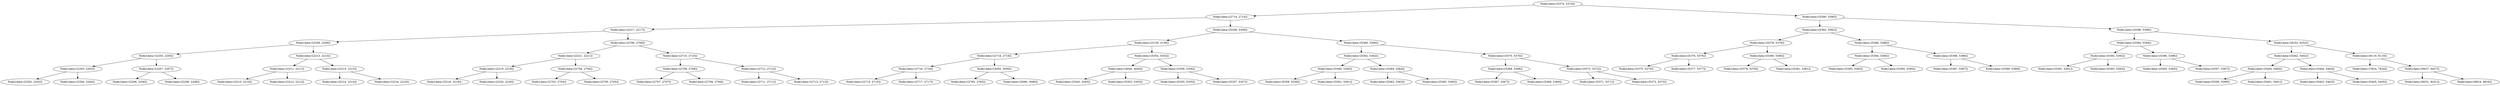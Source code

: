 digraph G{
1021720374 [label="Node{data=[5374, 5374]}"]
1021720374 -> 550145448
550145448 [label="Node{data=[2714, 2714]}"]
550145448 -> 2093052732
2093052732 [label="Node{data=[2217, 2217]}"]
2093052732 -> 225888110
225888110 [label="Node{data=[2209, 2209]}"]
225888110 -> 10751601
10751601 [label="Node{data=[2205, 2205]}"]
10751601 -> 1962370048
1962370048 [label="Node{data=[2203, 2203]}"]
1962370048 -> 64532785
64532785 [label="Node{data=[2202, 2202]}"]
1962370048 -> 950950803
950950803 [label="Node{data=[2204, 2204]}"]
10751601 -> 408493425
408493425 [label="Node{data=[2207, 2207]}"]
408493425 -> 1472314654
1472314654 [label="Node{data=[2206, 2206]}"]
408493425 -> 299290606
299290606 [label="Node{data=[2208, 2208]}"]
225888110 -> 1533963396
1533963396 [label="Node{data=[2213, 2213]}"]
1533963396 -> 193740813
193740813 [label="Node{data=[2211, 2211]}"]
193740813 -> 1367287087
1367287087 [label="Node{data=[2210, 2210]}"]
193740813 -> 1995516241
1995516241 [label="Node{data=[2212, 2212]}"]
1533963396 -> 1590915399
1590915399 [label="Node{data=[2215, 2215]}"]
1590915399 -> 926338744
926338744 [label="Node{data=[2214, 2214]}"]
1590915399 -> 524866348
524866348 [label="Node{data=[2216, 2216]}"]
2093052732 -> 1619843637
1619843637 [label="Node{data=[2706, 2706]}"]
1619843637 -> 630249002
630249002 [label="Node{data=[2221, 2221]}"]
630249002 -> 617778990
617778990 [label="Node{data=[2219, 2219]}"]
617778990 -> 2111502635
2111502635 [label="Node{data=[2218, 2218]}"]
617778990 -> 2063718871
2063718871 [label="Node{data=[2220, 2220]}"]
630249002 -> 1476616475
1476616475 [label="Node{data=[2704, 2704]}"]
1476616475 -> 1754803914
1754803914 [label="Node{data=[2703, 2703]}"]
1476616475 -> 1109492051
1109492051 [label="Node{data=[2705, 2705]}"]
1619843637 -> 924526497
924526497 [label="Node{data=[2710, 2710]}"]
924526497 -> 1960018912
1960018912 [label="Node{data=[2708, 2708]}"]
1960018912 -> 1561599438
1561599438 [label="Node{data=[2707, 2707]}"]
1960018912 -> 326181926
326181926 [label="Node{data=[2709, 2709]}"]
924526497 -> 2100899782
2100899782 [label="Node{data=[2712, 2712]}"]
2100899782 -> 354250498
354250498 [label="Node{data=[2711, 2711]}"]
2100899782 -> 1746594306
1746594306 [label="Node{data=[2713, 2713]}"]
550145448 -> 1926275891
1926275891 [label="Node{data=[5358, 5358]}"]
1926275891 -> 1176757680
1176757680 [label="Node{data=[3139, 3139]}"]
1176757680 -> 943257353
943257353 [label="Node{data=[2718, 2718]}"]
943257353 -> 130892022
130892022 [label="Node{data=[2716, 2716]}"]
130892022 -> 1886626311
1886626311 [label="Node{data=[2715, 2715]}"]
130892022 -> 690280412
690280412 [label="Node{data=[2717, 2717]}"]
943257353 -> 1448869198
1448869198 [label="Node{data=[3050, 3050]}"]
1448869198 -> 998034819
998034819 [label="Node{data=[2765, 2765]}"]
1448869198 -> 1450320753
1450320753 [label="Node{data=[3090, 3090]}"]
1176757680 -> 1499960404
1499960404 [label="Node{data=[5354, 5354]}"]
1499960404 -> 1348445115
1348445115 [label="Node{data=[4040, 4040]}"]
1348445115 -> 219315430
219315430 [label="Node{data=[3345, 3345]}"]
1348445115 -> 1245491102
1245491102 [label="Node{data=[5353, 5353]}"]
1499960404 -> 798771129
798771129 [label="Node{data=[5356, 5356]}"]
798771129 -> 49507210
49507210 [label="Node{data=[5355, 5355]}"]
798771129 -> 471384702
471384702 [label="Node{data=[5357, 5357]}"]
1926275891 -> 863489596
863489596 [label="Node{data=[5366, 5366]}"]
863489596 -> 2124150372
2124150372 [label="Node{data=[5362, 5362]}"]
2124150372 -> 1731034374
1731034374 [label="Node{data=[5360, 5360]}"]
1731034374 -> 1031559343
1031559343 [label="Node{data=[5359, 5359]}"]
1731034374 -> 813131538
813131538 [label="Node{data=[5361, 5361]}"]
2124150372 -> 293506990
293506990 [label="Node{data=[5364, 5364]}"]
293506990 -> 490149322
490149322 [label="Node{data=[5363, 5363]}"]
293506990 -> 1121030115
1121030115 [label="Node{data=[5365, 5365]}"]
863489596 -> 1234517852
1234517852 [label="Node{data=[5370, 5370]}"]
1234517852 -> 754174527
754174527 [label="Node{data=[5368, 5368]}"]
754174527 -> 164565806
164565806 [label="Node{data=[5367, 5367]}"]
754174527 -> 1202666339
1202666339 [label="Node{data=[5369, 5369]}"]
1234517852 -> 656442133
656442133 [label="Node{data=[5372, 5372]}"]
656442133 -> 355469308
355469308 [label="Node{data=[5371, 5371]}"]
656442133 -> 1687629847
1687629847 [label="Node{data=[5373, 5373]}"]
1021720374 -> 1524464581
1524464581 [label="Node{data=[5390, 5390]}"]
1524464581 -> 2034660256
2034660256 [label="Node{data=[5382, 5382]}"]
2034660256 -> 1826395283
1826395283 [label="Node{data=[5378, 5378]}"]
1826395283 -> 831919767
831919767 [label="Node{data=[5376, 5376]}"]
831919767 -> 10768435
10768435 [label="Node{data=[5375, 5375]}"]
831919767 -> 1245047028
1245047028 [label="Node{data=[5377, 5377]}"]
1826395283 -> 1111852333
1111852333 [label="Node{data=[5380, 5380]}"]
1111852333 -> 1130762588
1130762588 [label="Node{data=[5379, 5379]}"]
1111852333 -> 1642194123
1642194123 [label="Node{data=[5381, 5381]}"]
2034660256 -> 83284555
83284555 [label="Node{data=[5386, 5386]}"]
83284555 -> 1786008341
1786008341 [label="Node{data=[5384, 5384]}"]
1786008341 -> 426464246
426464246 [label="Node{data=[5383, 5383]}"]
1786008341 -> 2009213868
2009213868 [label="Node{data=[5385, 5385]}"]
83284555 -> 1158990741
1158990741 [label="Node{data=[5388, 5388]}"]
1158990741 -> 229688537
229688537 [label="Node{data=[5387, 5387]}"]
1158990741 -> 1309131386
1309131386 [label="Node{data=[5389, 5389]}"]
1524464581 -> 687738717
687738717 [label="Node{data=[5398, 5398]}"]
687738717 -> 1272263092
1272263092 [label="Node{data=[5394, 5394]}"]
1272263092 -> 1078506011
1078506011 [label="Node{data=[5392, 5392]}"]
1078506011 -> 816622714
816622714 [label="Node{data=[5391, 5391]}"]
1078506011 -> 1752222165
1752222165 [label="Node{data=[5393, 5393]}"]
1272263092 -> 172625406
172625406 [label="Node{data=[5396, 5396]}"]
172625406 -> 253214406
253214406 [label="Node{data=[5395, 5395]}"]
172625406 -> 1519197218
1519197218 [label="Node{data=[5397, 5397]}"]
687738717 -> 878532807
878532807 [label="Node{data=[6252, 6252]}"]
878532807 -> 1847756367
1847756367 [label="Node{data=[5402, 5402]}"]
1847756367 -> 1559356611
1559356611 [label="Node{data=[5400, 5400]}"]
1559356611 -> 1848610675
1848610675 [label="Node{data=[5399, 5399]}"]
1559356611 -> 812280081
812280081 [label="Node{data=[5401, 5401]}"]
1847756367 -> 1241547181
1241547181 [label="Node{data=[5404, 5404]}"]
1241547181 -> 419734482
419734482 [label="Node{data=[5403, 5403]}"]
1241547181 -> 197325718
197325718 [label="Node{data=[5405, 5405]}"]
878532807 -> 1753428254
1753428254 [label="Node{data=[8119, 8119]}"]
1753428254 -> 650172490
650172490 [label="Node{data=[7824, 7824]}"]
1753428254 -> 442955123
442955123 [label="Node{data=[9437, 9437]}"]
442955123 -> 103087082
103087082 [label="Node{data=[8331, 8331]}"]
442955123 -> 2002657777
2002657777 [label="Node{data=[9916, 9916]}"]
}